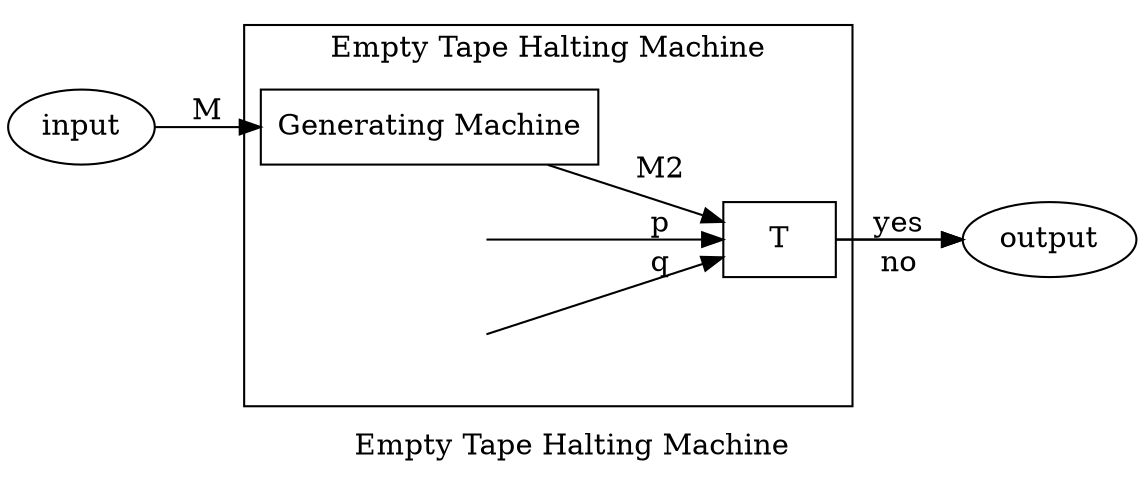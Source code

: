 digraph G {
        rankdir=LR;
        splines=false;
        label="Empty Tape Halting Machine";
        
	subgraph cluster {
		label = "Empty Tape Halting Machine";
                m1 [label="Generating Machine", shape=box];
                T [shape=box];
                p,q [shape=none, style=invisible];
                
                m1 -> T[label="M2"]
                p -> T[label="p"];
                q -> T[label="q"];
	}

	input -> m1[label="M"];
	T -> output[label="yes"];
	T -> output[label="no"];
}

digraph GM {
        rankdir=LR;
        label="M2";

        p->M;
        M->q[label="halts"];
}